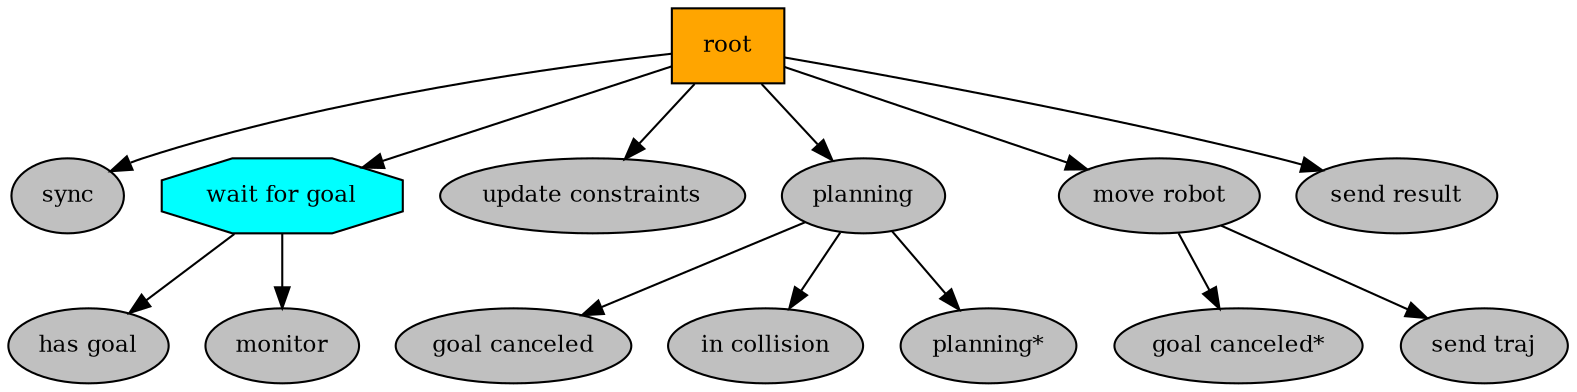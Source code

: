 digraph root {
graph [fontname="times-roman"];
node [fontname="times-roman"];
edge [fontname="times-roman"];
root [fillcolor=orange, fontcolor=black, fontsize=11, shape=box, style=filled];
sync [fillcolor=gray, fontcolor=black, fontsize=11, shape=ellipse, style=filled];
root -> sync;
"wait for goal" [fillcolor=cyan, fontcolor=black, fontsize=11, shape=octagon, style=filled];
root -> "wait for goal";
"has goal" [fillcolor=gray, fontcolor=black, fontsize=11, shape=ellipse, style=filled];
"wait for goal" -> "has goal";
monitor [fillcolor=gray, fontcolor=black, fontsize=11, shape=ellipse, style=filled];
"wait for goal" -> monitor;
"update constraints" [fillcolor=gray, fontcolor=black, fontsize=11, shape=ellipse, style=filled];
root -> "update constraints";
planning [fillcolor=gray, fontcolor=black, fontsize=11, shape=ellipse, style=filled];
root -> planning;
"goal canceled" [fillcolor=gray, fontcolor=black, fontsize=11, shape=ellipse, style=filled];
planning -> "goal canceled";
"in collision" [fillcolor=gray, fontcolor=black, fontsize=11, shape=ellipse, style=filled];
planning -> "in collision";
"planning*" [fillcolor=gray, fontcolor=black, fontsize=11, shape=ellipse, style=filled];
planning -> "planning*";
"move robot" [fillcolor=gray, fontcolor=black, fontsize=11, shape=ellipse, style=filled];
root -> "move robot";
"goal canceled*" [fillcolor=gray, fontcolor=black, fontsize=11, shape=ellipse, style=filled];
"move robot" -> "goal canceled*";
"send traj" [fillcolor=gray, fontcolor=black, fontsize=11, shape=ellipse, style=filled];
"move robot" -> "send traj";
"send result" [fillcolor=gray, fontcolor=black, fontsize=11, shape=ellipse, style=filled];
root -> "send result";
}
